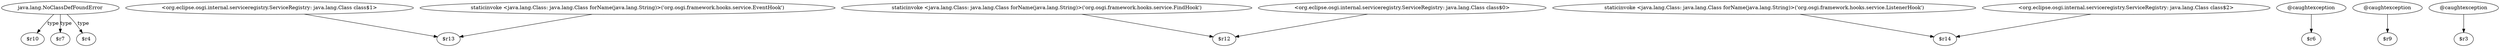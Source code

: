 digraph g {
0[label="java.lang.NoClassDefFoundError"]
1[label="$r10"]
0->1[label="type"]
2[label="<org.eclipse.osgi.internal.serviceregistry.ServiceRegistry: java.lang.Class class$1>"]
3[label="$r13"]
2->3[label=""]
4[label="staticinvoke <java.lang.Class: java.lang.Class forName(java.lang.String)>('org.osgi.framework.hooks.service.EventHook')"]
4->3[label=""]
5[label="staticinvoke <java.lang.Class: java.lang.Class forName(java.lang.String)>('org.osgi.framework.hooks.service.FindHook')"]
6[label="$r12"]
5->6[label=""]
7[label="staticinvoke <java.lang.Class: java.lang.Class forName(java.lang.String)>('org.osgi.framework.hooks.service.ListenerHook')"]
8[label="$r14"]
7->8[label=""]
9[label="@caughtexception"]
10[label="$r6"]
9->10[label=""]
11[label="$r7"]
0->11[label="type"]
12[label="@caughtexception"]
13[label="$r9"]
12->13[label=""]
14[label="@caughtexception"]
15[label="$r3"]
14->15[label=""]
16[label="<org.eclipse.osgi.internal.serviceregistry.ServiceRegistry: java.lang.Class class$0>"]
16->6[label=""]
17[label="$r4"]
0->17[label="type"]
18[label="<org.eclipse.osgi.internal.serviceregistry.ServiceRegistry: java.lang.Class class$2>"]
18->8[label=""]
}